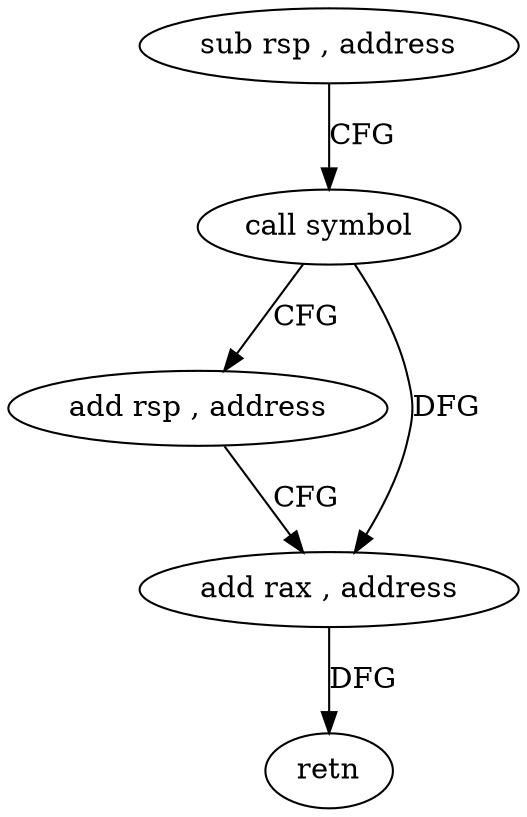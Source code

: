 digraph "func" {
"157776" [label = "sub rsp , address" ]
"157780" [label = "call symbol" ]
"157785" [label = "add rsp , address" ]
"157789" [label = "add rax , address" ]
"157793" [label = "retn" ]
"157776" -> "157780" [ label = "CFG" ]
"157780" -> "157785" [ label = "CFG" ]
"157780" -> "157789" [ label = "DFG" ]
"157785" -> "157789" [ label = "CFG" ]
"157789" -> "157793" [ label = "DFG" ]
}
